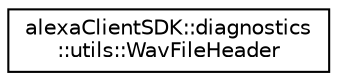 digraph "Graphical Class Hierarchy"
{
  edge [fontname="Helvetica",fontsize="10",labelfontname="Helvetica",labelfontsize="10"];
  node [fontname="Helvetica",fontsize="10",shape=record];
  rankdir="LR";
  Node0 [label="alexaClientSDK::diagnostics\l::utils::WavFileHeader",height=0.2,width=0.4,color="black", fillcolor="white", style="filled",URL="$structalexa_client_s_d_k_1_1diagnostics_1_1utils_1_1_wav_file_header.html"];
}
